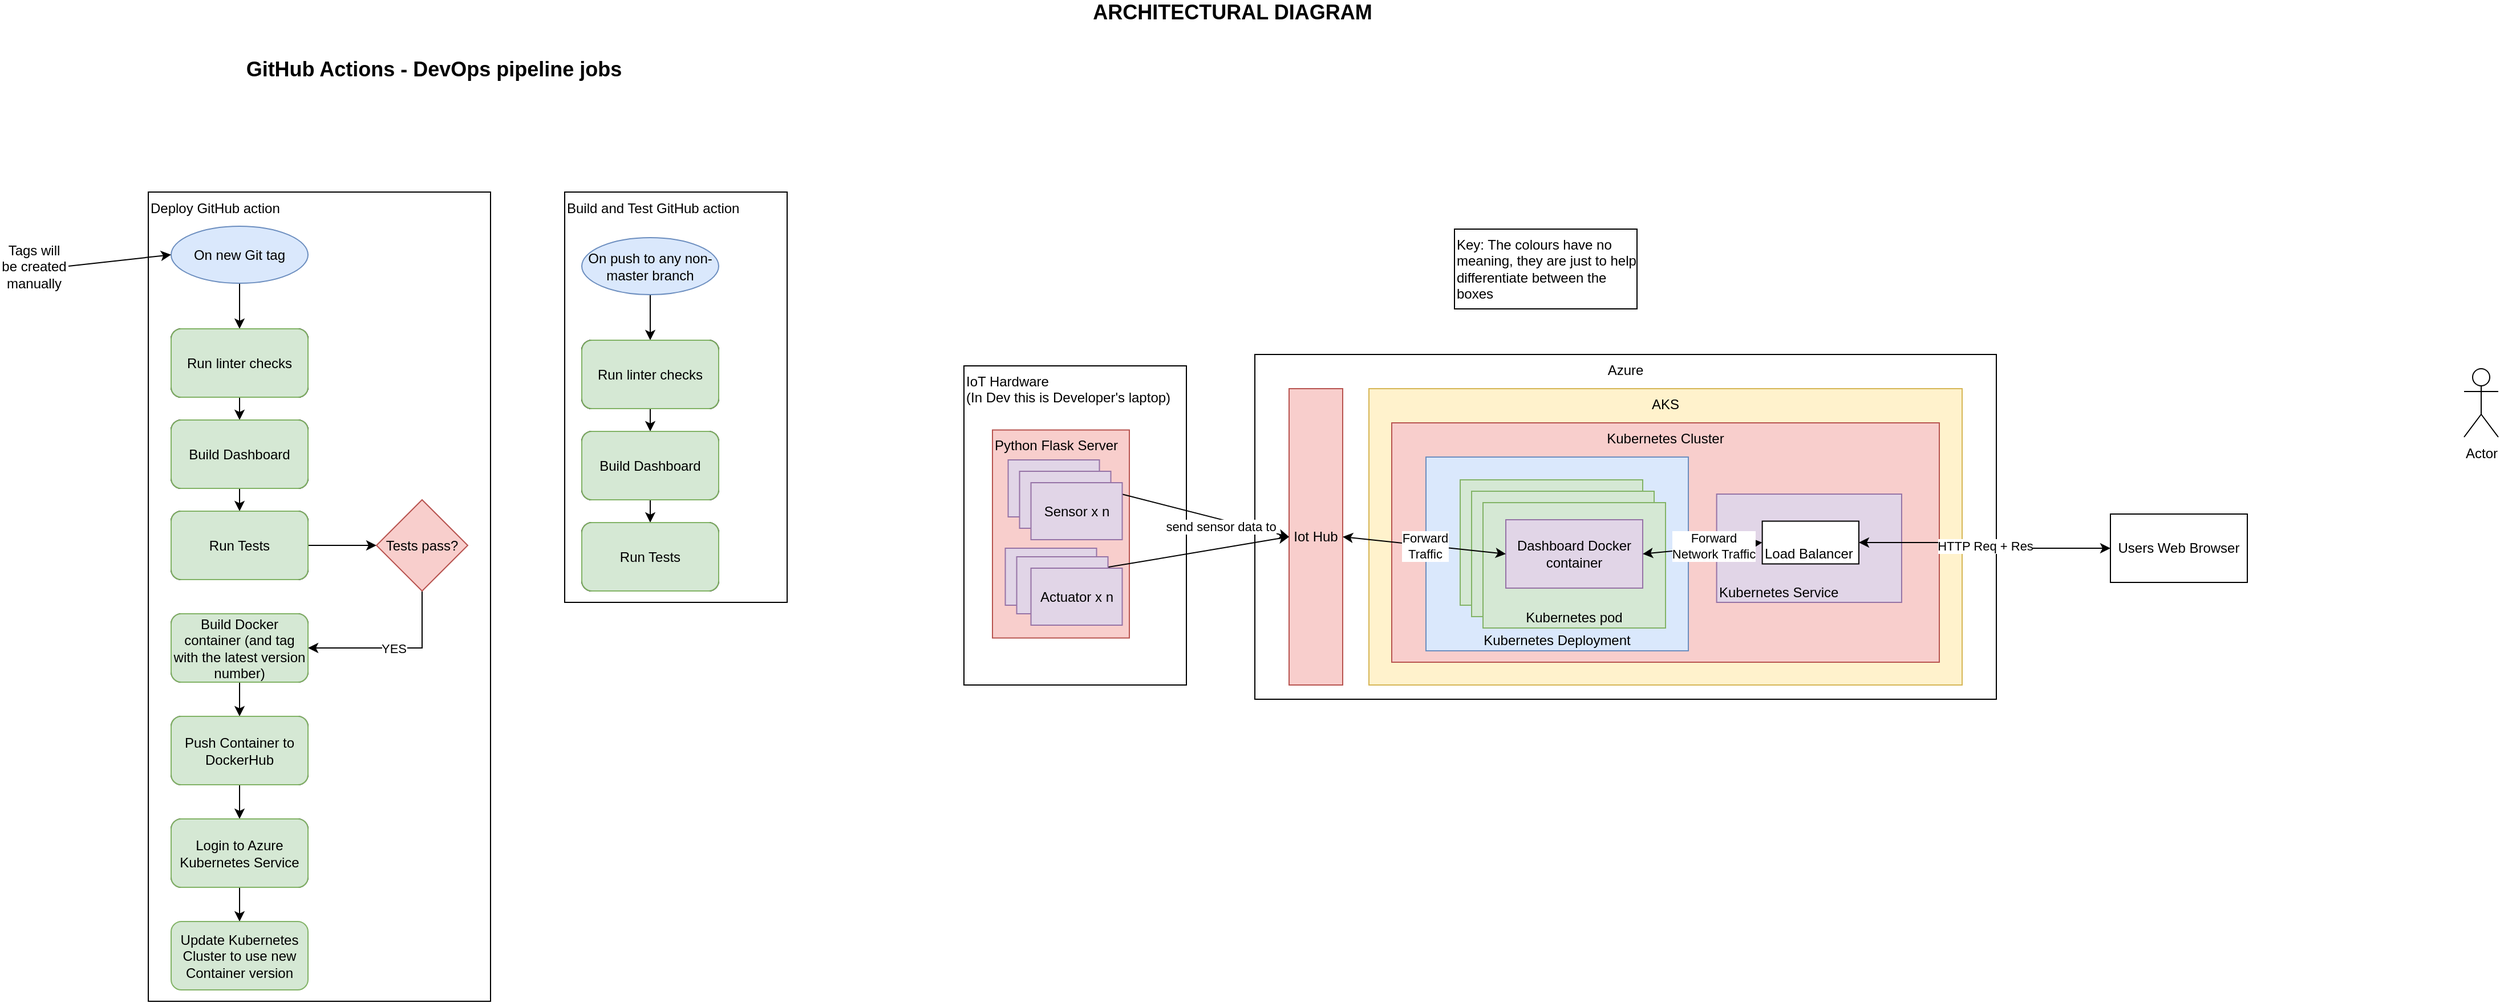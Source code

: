 <mxfile version="20.5.1" type="device"><diagram id="yfk-L9R3ChmmLKdCBx4u" name="Page-1"><mxGraphModel dx="2181" dy="1932" grid="1" gridSize="10" guides="1" tooltips="1" connect="1" arrows="1" fold="1" page="1" pageScale="1" pageWidth="827" pageHeight="1169" math="0" shadow="0"><root><mxCell id="0"/><mxCell id="1" parent="0"/><mxCell id="8oeLzLuFTGvKCjRN_9Db-1" value="IoT Hardware&lt;br&gt;(In Dev this is Developer's laptop)" style="rounded=0;whiteSpace=wrap;html=1;align=left;verticalAlign=top;" parent="1" vertex="1"><mxGeometry x="385" y="-140" width="195" height="280" as="geometry"/></mxCell><mxCell id="64ro5c69dzZ8TGngPjKC-15" value="Azure" style="rounded=0;whiteSpace=wrap;html=1;verticalAlign=top;" parent="1" vertex="1"><mxGeometry x="640" y="-150" width="650" height="302.5" as="geometry"/></mxCell><mxCell id="64ro5c69dzZ8TGngPjKC-18" value="Iot Hub" style="rounded=0;whiteSpace=wrap;html=1;verticalAlign=middle;fillColor=#f8cecc;strokeColor=#b85450;" parent="1" vertex="1"><mxGeometry x="670" y="-120" width="47" height="260" as="geometry"/></mxCell><mxCell id="64ro5c69dzZ8TGngPjKC-22" value="AKS" style="rounded=0;whiteSpace=wrap;verticalAlign=top;fillColor=#fff2cc;strokeColor=#d6b656;" parent="1" vertex="1"><mxGeometry x="740" y="-120" width="520" height="260" as="geometry"/></mxCell><mxCell id="64ro5c69dzZ8TGngPjKC-57" value="&lt;font style=&quot;font-size: 18px;&quot;&gt;&lt;b&gt;ARCHITECTURAL DIAGRAM&lt;/b&gt;&lt;/font&gt;" style="text;html=1;align=center;verticalAlign=middle;resizable=0;points=[];autosize=1;strokeColor=none;fillColor=none;fontSize=14;" parent="1" vertex="1"><mxGeometry x="490" y="-460" width="260" height="20" as="geometry"/></mxCell><mxCell id="CPnXmqyfas7KZSrkdf0D-3" value="Kubernetes Cluster" style="rounded=0;whiteSpace=wrap;html=1;verticalAlign=top;fillColor=#f8cecc;strokeColor=#b85450;" parent="1" vertex="1"><mxGeometry x="760" y="-90" width="480" height="210" as="geometry"/></mxCell><mxCell id="CPnXmqyfas7KZSrkdf0D-1" value="Kubernetes Service" style="rounded=0;whiteSpace=wrap;html=1;verticalAlign=bottom;align=left;fillColor=#e1d5e7;strokeColor=#9673a6;" parent="1" vertex="1"><mxGeometry x="1044.81" y="-27.5" width="162.16" height="95" as="geometry"/></mxCell><mxCell id="CPnXmqyfas7KZSrkdf0D-2" value="Kubernetes Deployment" style="rounded=0;whiteSpace=wrap;html=1;verticalAlign=bottom;fillColor=#dae8fc;strokeColor=#6c8ebf;" parent="1" vertex="1"><mxGeometry x="790" y="-60" width="230" height="170" as="geometry"/></mxCell><mxCell id="64ro5c69dzZ8TGngPjKC-23" value="Kubernetes pod" style="rounded=0;whiteSpace=wrap;html=1;verticalAlign=bottom;fillColor=#d5e8d4;strokeColor=#82b366;" parent="1" vertex="1"><mxGeometry x="820" y="-40" width="160" height="110" as="geometry"/></mxCell><mxCell id="CPnXmqyfas7KZSrkdf0D-13" value="HTTP Req + Res" style="edgeStyle=orthogonalEdgeStyle;rounded=0;orthogonalLoop=1;jettySize=auto;html=1;exitX=1;exitY=0.5;exitDx=0;exitDy=0;entryX=0;entryY=0.5;entryDx=0;entryDy=0;startArrow=classic;startFill=1;" parent="1" source="CPnXmqyfas7KZSrkdf0D-5" target="CPnXmqyfas7KZSrkdf0D-8" edge="1"><mxGeometry relative="1" as="geometry"/></mxCell><mxCell id="CPnXmqyfas7KZSrkdf0D-5" value="Load Balancer" style="rounded=0;whiteSpace=wrap;html=1;verticalAlign=bottom;align=left;" parent="1" vertex="1"><mxGeometry x="1084.81" y="-3.75" width="84.66" height="37.5" as="geometry"/></mxCell><mxCell id="CPnXmqyfas7KZSrkdf0D-7" value="Actor" style="shape=umlActor;verticalLabelPosition=bottom;verticalAlign=top;html=1;outlineConnect=0;" parent="1" vertex="1"><mxGeometry x="1700" y="-137.5" width="30" height="60" as="geometry"/></mxCell><mxCell id="CPnXmqyfas7KZSrkdf0D-8" value="Users Web Browser" style="rounded=0;whiteSpace=wrap;html=1;" parent="1" vertex="1"><mxGeometry x="1390" y="-10" width="120" height="60" as="geometry"/></mxCell><mxCell id="CPnXmqyfas7KZSrkdf0D-15" value="Python Flask Server" style="rounded=0;whiteSpace=wrap;html=1;fillColor=#f8cecc;strokeColor=#b85450;align=left;verticalAlign=top;" parent="1" vertex="1"><mxGeometry x="410" y="-83.75" width="120" height="182.5" as="geometry"/></mxCell><mxCell id="64ro5c69dzZ8TGngPjKC-5" value="Sensor x n" style="rounded=0;whiteSpace=wrap;html=1;fillColor=#e1d5e7;strokeColor=#9673a6;" parent="1" vertex="1"><mxGeometry x="423.75" y="-57.5" width="80" height="50" as="geometry"/></mxCell><mxCell id="64ro5c69dzZ8TGngPjKC-26" style="rounded=0;orthogonalLoop=1;jettySize=auto;html=1;exitX=1;exitY=0.5;exitDx=0;exitDy=0;entryX=0;entryY=0.5;entryDx=0;entryDy=0;" parent="1" source="64ro5c69dzZ8TGngPjKC-5" target="64ro5c69dzZ8TGngPjKC-18" edge="1"><mxGeometry relative="1" as="geometry"/></mxCell><mxCell id="64ro5c69dzZ8TGngPjKC-27" value="send sensor data to" style="edgeLabel;html=1;align=center;verticalAlign=middle;resizable=0;points=[];" parent="64ro5c69dzZ8TGngPjKC-26" vertex="1" connectable="0"><mxGeometry x="0.071" relative="1" as="geometry"><mxPoint x="17" y="10" as="offset"/></mxGeometry></mxCell><mxCell id="64ro5c69dzZ8TGngPjKC-33" style="rounded=0;orthogonalLoop=1;jettySize=auto;html=1;entryX=0;entryY=0.5;entryDx=0;entryDy=0;" parent="1" source="64ro5c69dzZ8TGngPjKC-32" target="64ro5c69dzZ8TGngPjKC-18" edge="1"><mxGeometry relative="1" as="geometry"/></mxCell><mxCell id="64ro5c69dzZ8TGngPjKC-32" value="" style="rounded=0;whiteSpace=wrap;html=1;fillColor=#e1d5e7;strokeColor=#9673a6;" parent="1" vertex="1"><mxGeometry x="421.25" y="20" width="80" height="50" as="geometry"/></mxCell><mxCell id="CPnXmqyfas7KZSrkdf0D-19" value="Key: The colours have no meaning, they are just to help differentiate between the boxes" style="rounded=0;whiteSpace=wrap;html=1;align=left;verticalAlign=top;" parent="1" vertex="1"><mxGeometry x="815" y="-260" width="160" height="70" as="geometry"/></mxCell><mxCell id="XKxCqkc4-KWuZELf7llh-1" value="" style="rounded=0;whiteSpace=wrap;html=1;fillColor=#e1d5e7;strokeColor=#9673a6;" vertex="1" parent="1"><mxGeometry x="431.25" y="27.5" width="80" height="50" as="geometry"/></mxCell><mxCell id="XKxCqkc4-KWuZELf7llh-2" value="Actuator x n" style="rounded=0;whiteSpace=wrap;html=1;fillColor=#e1d5e7;strokeColor=#9673a6;" vertex="1" parent="1"><mxGeometry x="443.75" y="37.5" width="80" height="50" as="geometry"/></mxCell><mxCell id="XKxCqkc4-KWuZELf7llh-3" value="Sensor x n" style="rounded=0;whiteSpace=wrap;html=1;fillColor=#e1d5e7;strokeColor=#9673a6;" vertex="1" parent="1"><mxGeometry x="433.75" y="-47.5" width="80" height="50" as="geometry"/></mxCell><mxCell id="XKxCqkc4-KWuZELf7llh-4" value="Sensor x n" style="rounded=0;whiteSpace=wrap;html=1;fillColor=#e1d5e7;strokeColor=#9673a6;" vertex="1" parent="1"><mxGeometry x="443.75" y="-37.5" width="80" height="50" as="geometry"/></mxCell><mxCell id="XKxCqkc4-KWuZELf7llh-7" value="Kubernetes pod" style="rounded=0;whiteSpace=wrap;html=1;verticalAlign=bottom;fillColor=#d5e8d4;strokeColor=#82b366;" vertex="1" parent="1"><mxGeometry x="830" y="-30" width="160" height="110" as="geometry"/></mxCell><mxCell id="XKxCqkc4-KWuZELf7llh-8" value="Kubernetes pod" style="rounded=0;whiteSpace=wrap;html=1;verticalAlign=bottom;fillColor=#d5e8d4;strokeColor=#82b366;" vertex="1" parent="1"><mxGeometry x="840" y="-20" width="160" height="110" as="geometry"/></mxCell><mxCell id="64ro5c69dzZ8TGngPjKC-24" value="Dashboard Docker container" style="rounded=0;whiteSpace=wrap;html=1;fillColor=#e1d5e7;strokeColor=#9673a6;" parent="1" vertex="1"><mxGeometry x="860" y="-5" width="120" height="60" as="geometry"/></mxCell><mxCell id="CPnXmqyfas7KZSrkdf0D-12" style="rounded=0;orthogonalLoop=1;jettySize=auto;html=1;exitX=1;exitY=0.5;exitDx=0;exitDy=0;entryX=0;entryY=0.5;entryDx=0;entryDy=0;startArrow=classic;startFill=1;" parent="1" source="64ro5c69dzZ8TGngPjKC-24" target="CPnXmqyfas7KZSrkdf0D-5" edge="1"><mxGeometry relative="1" as="geometry"/></mxCell><mxCell id="CPnXmqyfas7KZSrkdf0D-14" value="Forward&lt;br&gt;Network Traffic" style="edgeLabel;html=1;align=center;verticalAlign=middle;resizable=0;points=[];" parent="CPnXmqyfas7KZSrkdf0D-12" vertex="1" connectable="0"><mxGeometry x="0.18" y="1" relative="1" as="geometry"><mxPoint as="offset"/></mxGeometry></mxCell><mxCell id="CPnXmqyfas7KZSrkdf0D-4" value="Forward&lt;br&gt;Traffic" style="rounded=0;orthogonalLoop=1;jettySize=auto;html=1;exitX=1;exitY=0.5;exitDx=0;exitDy=0;entryX=0;entryY=0.5;entryDx=0;entryDy=0;startArrow=classic;startFill=1;" parent="1" source="64ro5c69dzZ8TGngPjKC-18" target="64ro5c69dzZ8TGngPjKC-24" edge="1"><mxGeometry relative="1" as="geometry"/></mxCell><mxCell id="XKxCqkc4-KWuZELf7llh-9" value="Deploy GitHub action" style="rounded=0;whiteSpace=wrap;html=1;verticalAlign=top;align=left;" vertex="1" parent="1"><mxGeometry x="-330" y="-292.5" width="300" height="710" as="geometry"/></mxCell><mxCell id="XKxCqkc4-KWuZELf7llh-10" style="edgeStyle=orthogonalEdgeStyle;rounded=0;orthogonalLoop=1;jettySize=auto;html=1;exitX=0.5;exitY=1;exitDx=0;exitDy=0;entryX=0.5;entryY=0;entryDx=0;entryDy=0;" edge="1" parent="1" source="XKxCqkc4-KWuZELf7llh-11" target="XKxCqkc4-KWuZELf7llh-13"><mxGeometry relative="1" as="geometry"/></mxCell><mxCell id="XKxCqkc4-KWuZELf7llh-11" value="Build Dashboard" style="rounded=1;whiteSpace=wrap;html=1;" vertex="1" parent="1"><mxGeometry x="-310" y="-92.5" width="120" height="60" as="geometry"/></mxCell><mxCell id="XKxCqkc4-KWuZELf7llh-12" style="edgeStyle=orthogonalEdgeStyle;rounded=0;orthogonalLoop=1;jettySize=auto;html=1;exitX=1;exitY=0.5;exitDx=0;exitDy=0;entryX=0;entryY=0.5;entryDx=0;entryDy=0;" edge="1" parent="1" source="XKxCqkc4-KWuZELf7llh-13" target="XKxCqkc4-KWuZELf7llh-15"><mxGeometry relative="1" as="geometry"/></mxCell><mxCell id="XKxCqkc4-KWuZELf7llh-13" value="Run Tests" style="rounded=1;whiteSpace=wrap;html=1;" vertex="1" parent="1"><mxGeometry x="-310" y="-12.5" width="120" height="60" as="geometry"/></mxCell><mxCell id="XKxCqkc4-KWuZELf7llh-14" value="YES" style="edgeStyle=orthogonalEdgeStyle;rounded=0;orthogonalLoop=1;jettySize=auto;html=1;exitX=0.5;exitY=1;exitDx=0;exitDy=0;entryX=1;entryY=0.5;entryDx=0;entryDy=0;" edge="1" parent="1" source="XKxCqkc4-KWuZELf7llh-15" target="XKxCqkc4-KWuZELf7llh-19"><mxGeometry relative="1" as="geometry"/></mxCell><mxCell id="XKxCqkc4-KWuZELf7llh-15" value="Tests pass?" style="rhombus;whiteSpace=wrap;html=1;fillColor=#f8cecc;strokeColor=#b85450;" vertex="1" parent="1"><mxGeometry x="-130" y="-22.5" width="80" height="80" as="geometry"/></mxCell><mxCell id="XKxCqkc4-KWuZELf7llh-16" style="edgeStyle=orthogonalEdgeStyle;rounded=0;orthogonalLoop=1;jettySize=auto;html=1;exitX=0.5;exitY=1;exitDx=0;exitDy=0;entryX=0.5;entryY=0;entryDx=0;entryDy=0;" edge="1" parent="1" source="XKxCqkc4-KWuZELf7llh-17" target="XKxCqkc4-KWuZELf7llh-11"><mxGeometry relative="1" as="geometry"/></mxCell><mxCell id="XKxCqkc4-KWuZELf7llh-17" value="Run linter checks" style="rounded=1;whiteSpace=wrap;html=1;" vertex="1" parent="1"><mxGeometry x="-310" y="-172.5" width="120" height="60" as="geometry"/></mxCell><mxCell id="XKxCqkc4-KWuZELf7llh-18" style="edgeStyle=orthogonalEdgeStyle;rounded=0;orthogonalLoop=1;jettySize=auto;html=1;exitX=0.5;exitY=1;exitDx=0;exitDy=0;entryX=0.5;entryY=0;entryDx=0;entryDy=0;" edge="1" parent="1" source="XKxCqkc4-KWuZELf7llh-19" target="XKxCqkc4-KWuZELf7llh-21"><mxGeometry relative="1" as="geometry"/></mxCell><mxCell id="XKxCqkc4-KWuZELf7llh-19" value="Build Docker container (and tag with the latest version number)" style="rounded=1;whiteSpace=wrap;html=1;" vertex="1" parent="1"><mxGeometry x="-310" y="77.5" width="120" height="60" as="geometry"/></mxCell><mxCell id="XKxCqkc4-KWuZELf7llh-20" style="edgeStyle=orthogonalEdgeStyle;rounded=0;orthogonalLoop=1;jettySize=auto;html=1;exitX=0.5;exitY=1;exitDx=0;exitDy=0;entryX=0.5;entryY=0;entryDx=0;entryDy=0;" edge="1" parent="1" source="XKxCqkc4-KWuZELf7llh-21" target="XKxCqkc4-KWuZELf7llh-23"><mxGeometry relative="1" as="geometry"/></mxCell><mxCell id="XKxCqkc4-KWuZELf7llh-21" value="Push Container to DockerHub" style="rounded=1;whiteSpace=wrap;html=1;" vertex="1" parent="1"><mxGeometry x="-310" y="167.5" width="120" height="60" as="geometry"/></mxCell><mxCell id="XKxCqkc4-KWuZELf7llh-22" style="edgeStyle=orthogonalEdgeStyle;rounded=0;orthogonalLoop=1;jettySize=auto;html=1;exitX=0.5;exitY=1;exitDx=0;exitDy=0;entryX=0.5;entryY=0;entryDx=0;entryDy=0;" edge="1" parent="1" source="XKxCqkc4-KWuZELf7llh-23" target="XKxCqkc4-KWuZELf7llh-24"><mxGeometry relative="1" as="geometry"/></mxCell><mxCell id="XKxCqkc4-KWuZELf7llh-23" value="Login to Azure Kubernetes Service" style="rounded=1;whiteSpace=wrap;html=1;" vertex="1" parent="1"><mxGeometry x="-310" y="257.5" width="120" height="60" as="geometry"/></mxCell><mxCell id="XKxCqkc4-KWuZELf7llh-24" value="Update Kubernetes Cluster to use new Container version" style="rounded=1;whiteSpace=wrap;html=1;fillColor=#d5e8d4;strokeColor=#82b366;" vertex="1" parent="1"><mxGeometry x="-310" y="347.5" width="120" height="60" as="geometry"/></mxCell><mxCell id="XKxCqkc4-KWuZELf7llh-25" value="Build and Test GitHub action" style="rounded=0;whiteSpace=wrap;html=1;verticalAlign=top;align=left;" vertex="1" parent="1"><mxGeometry x="35" y="-292.5" width="195" height="360" as="geometry"/></mxCell><mxCell id="XKxCqkc4-KWuZELf7llh-26" style="edgeStyle=orthogonalEdgeStyle;rounded=0;orthogonalLoop=1;jettySize=auto;html=1;exitX=0.5;exitY=1;exitDx=0;exitDy=0;entryX=0.5;entryY=0;entryDx=0;entryDy=0;" edge="1" parent="1" source="XKxCqkc4-KWuZELf7llh-27" target="XKxCqkc4-KWuZELf7llh-17"><mxGeometry relative="1" as="geometry"/></mxCell><mxCell id="XKxCqkc4-KWuZELf7llh-27" value="On new Git tag" style="ellipse;whiteSpace=wrap;html=1;fillColor=#dae8fc;strokeColor=#6c8ebf;" vertex="1" parent="1"><mxGeometry x="-310" y="-262.5" width="120" height="50" as="geometry"/></mxCell><mxCell id="XKxCqkc4-KWuZELf7llh-28" style="edgeStyle=orthogonalEdgeStyle;rounded=0;orthogonalLoop=1;jettySize=auto;html=1;exitX=0.5;exitY=1;exitDx=0;exitDy=0;entryX=0.5;entryY=0;entryDx=0;entryDy=0;" edge="1" parent="1" source="XKxCqkc4-KWuZELf7llh-29" target="XKxCqkc4-KWuZELf7llh-34"><mxGeometry relative="1" as="geometry"/></mxCell><mxCell id="XKxCqkc4-KWuZELf7llh-29" value="On push to any non-master branch" style="ellipse;whiteSpace=wrap;html=1;fillColor=#dae8fc;strokeColor=#6c8ebf;" vertex="1" parent="1"><mxGeometry x="50" y="-252.5" width="120" height="50" as="geometry"/></mxCell><mxCell id="XKxCqkc4-KWuZELf7llh-30" style="edgeStyle=orthogonalEdgeStyle;rounded=0;orthogonalLoop=1;jettySize=auto;html=1;exitX=0.5;exitY=1;exitDx=0;exitDy=0;entryX=0.5;entryY=0;entryDx=0;entryDy=0;" edge="1" parent="1" source="XKxCqkc4-KWuZELf7llh-31" target="XKxCqkc4-KWuZELf7llh-32"><mxGeometry relative="1" as="geometry"/></mxCell><mxCell id="XKxCqkc4-KWuZELf7llh-31" value="Build Dashboard" style="rounded=1;whiteSpace=wrap;html=1;" vertex="1" parent="1"><mxGeometry x="50" y="-82.5" width="120" height="60" as="geometry"/></mxCell><mxCell id="XKxCqkc4-KWuZELf7llh-32" value="Run Tests" style="rounded=1;whiteSpace=wrap;html=1;" vertex="1" parent="1"><mxGeometry x="50" y="-2.5" width="120" height="60" as="geometry"/></mxCell><mxCell id="XKxCqkc4-KWuZELf7llh-33" style="edgeStyle=orthogonalEdgeStyle;rounded=0;orthogonalLoop=1;jettySize=auto;html=1;exitX=0.5;exitY=1;exitDx=0;exitDy=0;entryX=0.5;entryY=0;entryDx=0;entryDy=0;" edge="1" parent="1" source="XKxCqkc4-KWuZELf7llh-34" target="XKxCqkc4-KWuZELf7llh-31"><mxGeometry relative="1" as="geometry"/></mxCell><mxCell id="XKxCqkc4-KWuZELf7llh-34" value="Run linter checks" style="rounded=1;whiteSpace=wrap;html=1;" vertex="1" parent="1"><mxGeometry x="50" y="-162.5" width="120" height="60" as="geometry"/></mxCell><mxCell id="XKxCqkc4-KWuZELf7llh-35" style="rounded=0;orthogonalLoop=1;jettySize=auto;html=1;exitX=1;exitY=0.5;exitDx=0;exitDy=0;entryX=0;entryY=0.5;entryDx=0;entryDy=0;" edge="1" parent="1" source="XKxCqkc4-KWuZELf7llh-36" target="XKxCqkc4-KWuZELf7llh-27"><mxGeometry relative="1" as="geometry"/></mxCell><mxCell id="XKxCqkc4-KWuZELf7llh-36" value="Tags will be created manually" style="text;html=1;strokeColor=none;fillColor=none;align=center;verticalAlign=middle;whiteSpace=wrap;rounded=0;" vertex="1" parent="1"><mxGeometry x="-460" y="-242.5" width="60" height="30" as="geometry"/></mxCell><mxCell id="XKxCqkc4-KWuZELf7llh-37" value="&lt;span style=&quot;font-size: 18px;&quot;&gt;&lt;b&gt;GitHub Actions - DevOps pipeline jobs&lt;/b&gt;&lt;/span&gt;" style="text;html=1;align=center;verticalAlign=middle;resizable=0;points=[];autosize=1;strokeColor=none;fillColor=none;fontSize=14;" vertex="1" parent="1"><mxGeometry x="-255" y="-420" width="350" height="40" as="geometry"/></mxCell><mxCell id="XKxCqkc4-KWuZELf7llh-38" value="Run linter checks" style="rounded=1;whiteSpace=wrap;html=1;" vertex="1" parent="1"><mxGeometry x="50" y="-162.5" width="120" height="60" as="geometry"/></mxCell><mxCell id="XKxCqkc4-KWuZELf7llh-39" value="Run linter checks" style="rounded=1;whiteSpace=wrap;html=1;" vertex="1" parent="1"><mxGeometry x="50" y="-162.5" width="120" height="60" as="geometry"/></mxCell><mxCell id="XKxCqkc4-KWuZELf7llh-40" value="Build Dashboard" style="rounded=1;whiteSpace=wrap;html=1;" vertex="1" parent="1"><mxGeometry x="50" y="-82.5" width="120" height="60" as="geometry"/></mxCell><mxCell id="XKxCqkc4-KWuZELf7llh-41" value="Run Tests" style="rounded=1;whiteSpace=wrap;html=1;" vertex="1" parent="1"><mxGeometry x="50" y="-2.5" width="120" height="60" as="geometry"/></mxCell><mxCell id="XKxCqkc4-KWuZELf7llh-42" value="Run linter checks" style="rounded=1;whiteSpace=wrap;html=1;" vertex="1" parent="1"><mxGeometry x="-310" y="-172.5" width="120" height="60" as="geometry"/></mxCell><mxCell id="XKxCqkc4-KWuZELf7llh-43" value="Build Dashboard" style="rounded=1;whiteSpace=wrap;html=1;" vertex="1" parent="1"><mxGeometry x="-310" y="-92.5" width="120" height="60" as="geometry"/></mxCell><mxCell id="XKxCqkc4-KWuZELf7llh-44" value="Run Tests" style="rounded=1;whiteSpace=wrap;html=1;" vertex="1" parent="1"><mxGeometry x="-310" y="-12.5" width="120" height="60" as="geometry"/></mxCell><mxCell id="XKxCqkc4-KWuZELf7llh-45" value="Run linter checks" style="rounded=1;whiteSpace=wrap;html=1;fillColor=#d5e8d4;strokeColor=#82b366;" vertex="1" parent="1"><mxGeometry x="50" y="-162.5" width="120" height="60" as="geometry"/></mxCell><mxCell id="XKxCqkc4-KWuZELf7llh-46" value="Build Dashboard" style="rounded=1;whiteSpace=wrap;html=1;fillColor=#d5e8d4;strokeColor=#82b366;" vertex="1" parent="1"><mxGeometry x="50" y="-82.5" width="120" height="60" as="geometry"/></mxCell><mxCell id="XKxCqkc4-KWuZELf7llh-47" value="Run Tests" style="rounded=1;whiteSpace=wrap;html=1;fillColor=#d5e8d4;strokeColor=#82b366;" vertex="1" parent="1"><mxGeometry x="50" y="-2.5" width="120" height="60" as="geometry"/></mxCell><mxCell id="XKxCqkc4-KWuZELf7llh-48" value="Run linter checks" style="rounded=1;whiteSpace=wrap;html=1;fillColor=#d5e8d4;strokeColor=#82b366;" vertex="1" parent="1"><mxGeometry x="-310" y="-172.5" width="120" height="60" as="geometry"/></mxCell><mxCell id="XKxCqkc4-KWuZELf7llh-49" value="Build Dashboard" style="rounded=1;whiteSpace=wrap;html=1;fillColor=#d5e8d4;strokeColor=#82b366;" vertex="1" parent="1"><mxGeometry x="-310" y="-92.5" width="120" height="60" as="geometry"/></mxCell><mxCell id="XKxCqkc4-KWuZELf7llh-50" value="Run Tests" style="rounded=1;whiteSpace=wrap;html=1;fillColor=#d5e8d4;strokeColor=#82b366;" vertex="1" parent="1"><mxGeometry x="-310" y="-12.5" width="120" height="60" as="geometry"/></mxCell><mxCell id="XKxCqkc4-KWuZELf7llh-51" value="Push Container to DockerHub" style="rounded=1;whiteSpace=wrap;html=1;fillColor=#d5e8d4;strokeColor=#82b366;" vertex="1" parent="1"><mxGeometry x="-310" y="167.5" width="120" height="60" as="geometry"/></mxCell><mxCell id="XKxCqkc4-KWuZELf7llh-52" value="Build Docker container (and tag with the latest version number)" style="rounded=1;whiteSpace=wrap;html=1;fillColor=#d5e8d4;strokeColor=#82b366;" vertex="1" parent="1"><mxGeometry x="-310" y="77.5" width="120" height="60" as="geometry"/></mxCell><mxCell id="XKxCqkc4-KWuZELf7llh-53" value="Login to Azure Kubernetes Service" style="rounded=1;whiteSpace=wrap;html=1;fillColor=#d5e8d4;strokeColor=#82b366;" vertex="1" parent="1"><mxGeometry x="-310" y="257.5" width="120" height="60" as="geometry"/></mxCell></root></mxGraphModel></diagram></mxfile>